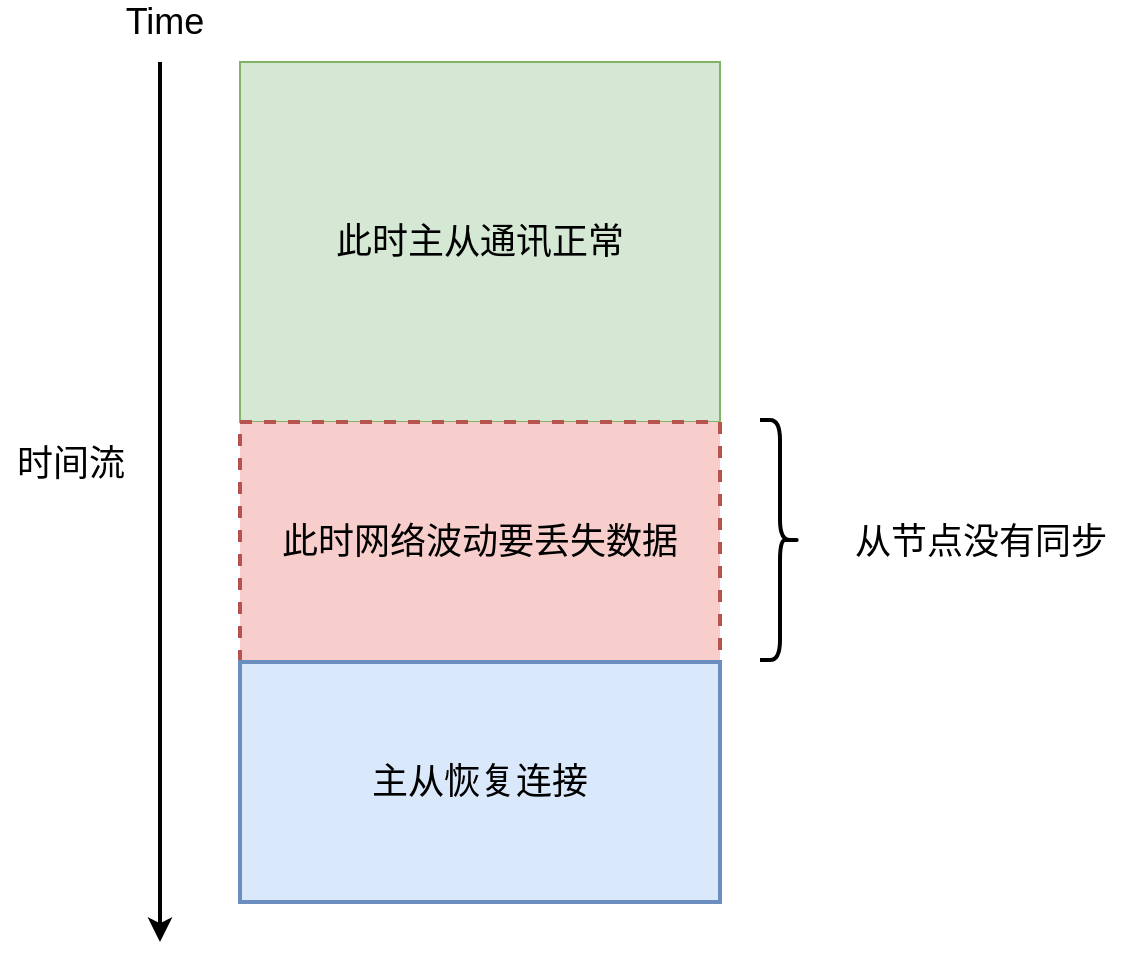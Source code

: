 <mxfile version="15.7.0" type="github">
  <diagram id="sWyN42TVtSUv-0bB36Ei" name="第 1 页">
    <mxGraphModel dx="981" dy="614" grid="1" gridSize="10" guides="1" tooltips="1" connect="1" arrows="1" fold="1" page="1" pageScale="1" pageWidth="827" pageHeight="1169" math="0" shadow="0">
      <root>
        <mxCell id="0" />
        <mxCell id="1" parent="0" />
        <mxCell id="lWRJNPDFnJKkOh0cPxcQ-5" value="" style="endArrow=classic;html=1;rounded=0;strokeWidth=2;" edge="1" parent="1">
          <mxGeometry width="50" height="50" relative="1" as="geometry">
            <mxPoint x="240" y="200" as="sourcePoint" />
            <mxPoint x="240" y="640" as="targetPoint" />
          </mxGeometry>
        </mxCell>
        <mxCell id="lWRJNPDFnJKkOh0cPxcQ-6" value="&lt;font style=&quot;font-size: 18px&quot;&gt;Time&lt;/font&gt;" style="text;html=1;align=center;verticalAlign=middle;resizable=0;points=[];autosize=1;strokeColor=none;fillColor=none;" vertex="1" parent="1">
          <mxGeometry x="217" y="170" width="50" height="20" as="geometry" />
        </mxCell>
        <mxCell id="lWRJNPDFnJKkOh0cPxcQ-7" value="此时主从通讯正常" style="rounded=0;whiteSpace=wrap;html=1;fontSize=18;fillColor=#d5e8d4;strokeColor=#82b366;" vertex="1" parent="1">
          <mxGeometry x="280" y="200" width="240" height="180" as="geometry" />
        </mxCell>
        <mxCell id="lWRJNPDFnJKkOh0cPxcQ-8" value="此时网络波动要丢失数据" style="rounded=0;whiteSpace=wrap;html=1;fontSize=18;fillColor=#f8cecc;strokeColor=#b85450;dashed=1;strokeWidth=2;" vertex="1" parent="1">
          <mxGeometry x="280" y="380" width="240" height="120" as="geometry" />
        </mxCell>
        <mxCell id="lWRJNPDFnJKkOh0cPxcQ-9" value="主从恢复连接" style="rounded=0;whiteSpace=wrap;html=1;fontSize=18;strokeWidth=2;fillColor=#dae8fc;strokeColor=#6c8ebf;" vertex="1" parent="1">
          <mxGeometry x="280" y="500" width="240" height="120" as="geometry" />
        </mxCell>
        <mxCell id="lWRJNPDFnJKkOh0cPxcQ-12" value="时间流" style="text;html=1;align=center;verticalAlign=middle;resizable=0;points=[];autosize=1;strokeColor=none;fillColor=none;fontSize=18;" vertex="1" parent="1">
          <mxGeometry x="160" y="386" width="70" height="30" as="geometry" />
        </mxCell>
        <mxCell id="lWRJNPDFnJKkOh0cPxcQ-13" value="" style="shape=curlyBracket;whiteSpace=wrap;html=1;rounded=1;flipH=1;fontSize=18;strokeWidth=2;" vertex="1" parent="1">
          <mxGeometry x="540" y="379" width="20" height="120" as="geometry" />
        </mxCell>
        <mxCell id="lWRJNPDFnJKkOh0cPxcQ-14" value="从节点没有同步" style="text;html=1;align=center;verticalAlign=middle;resizable=0;points=[];autosize=1;strokeColor=none;fillColor=none;fontSize=18;" vertex="1" parent="1">
          <mxGeometry x="580" y="425" width="140" height="30" as="geometry" />
        </mxCell>
      </root>
    </mxGraphModel>
  </diagram>
</mxfile>
